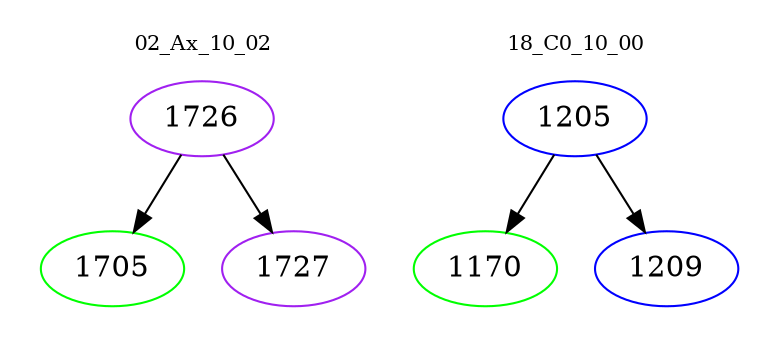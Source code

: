 digraph{
subgraph cluster_0 {
color = white
label = "02_Ax_10_02";
fontsize=10;
T0_1726 [label="1726", color="purple"]
T0_1726 -> T0_1705 [color="black"]
T0_1705 [label="1705", color="green"]
T0_1726 -> T0_1727 [color="black"]
T0_1727 [label="1727", color="purple"]
}
subgraph cluster_1 {
color = white
label = "18_C0_10_00";
fontsize=10;
T1_1205 [label="1205", color="blue"]
T1_1205 -> T1_1170 [color="black"]
T1_1170 [label="1170", color="green"]
T1_1205 -> T1_1209 [color="black"]
T1_1209 [label="1209", color="blue"]
}
}
